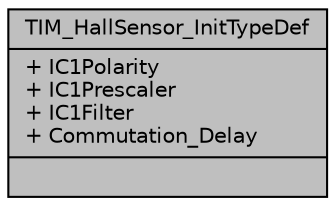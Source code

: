 digraph "TIM_HallSensor_InitTypeDef"
{
  edge [fontname="Helvetica",fontsize="10",labelfontname="Helvetica",labelfontsize="10"];
  node [fontname="Helvetica",fontsize="10",shape=record];
  Node1 [label="{TIM_HallSensor_InitTypeDef\n|+ IC1Polarity\l+ IC1Prescaler\l+ IC1Filter\l+ Commutation_Delay\l|}",height=0.2,width=0.4,color="black", fillcolor="grey75", style="filled", fontcolor="black"];
}
